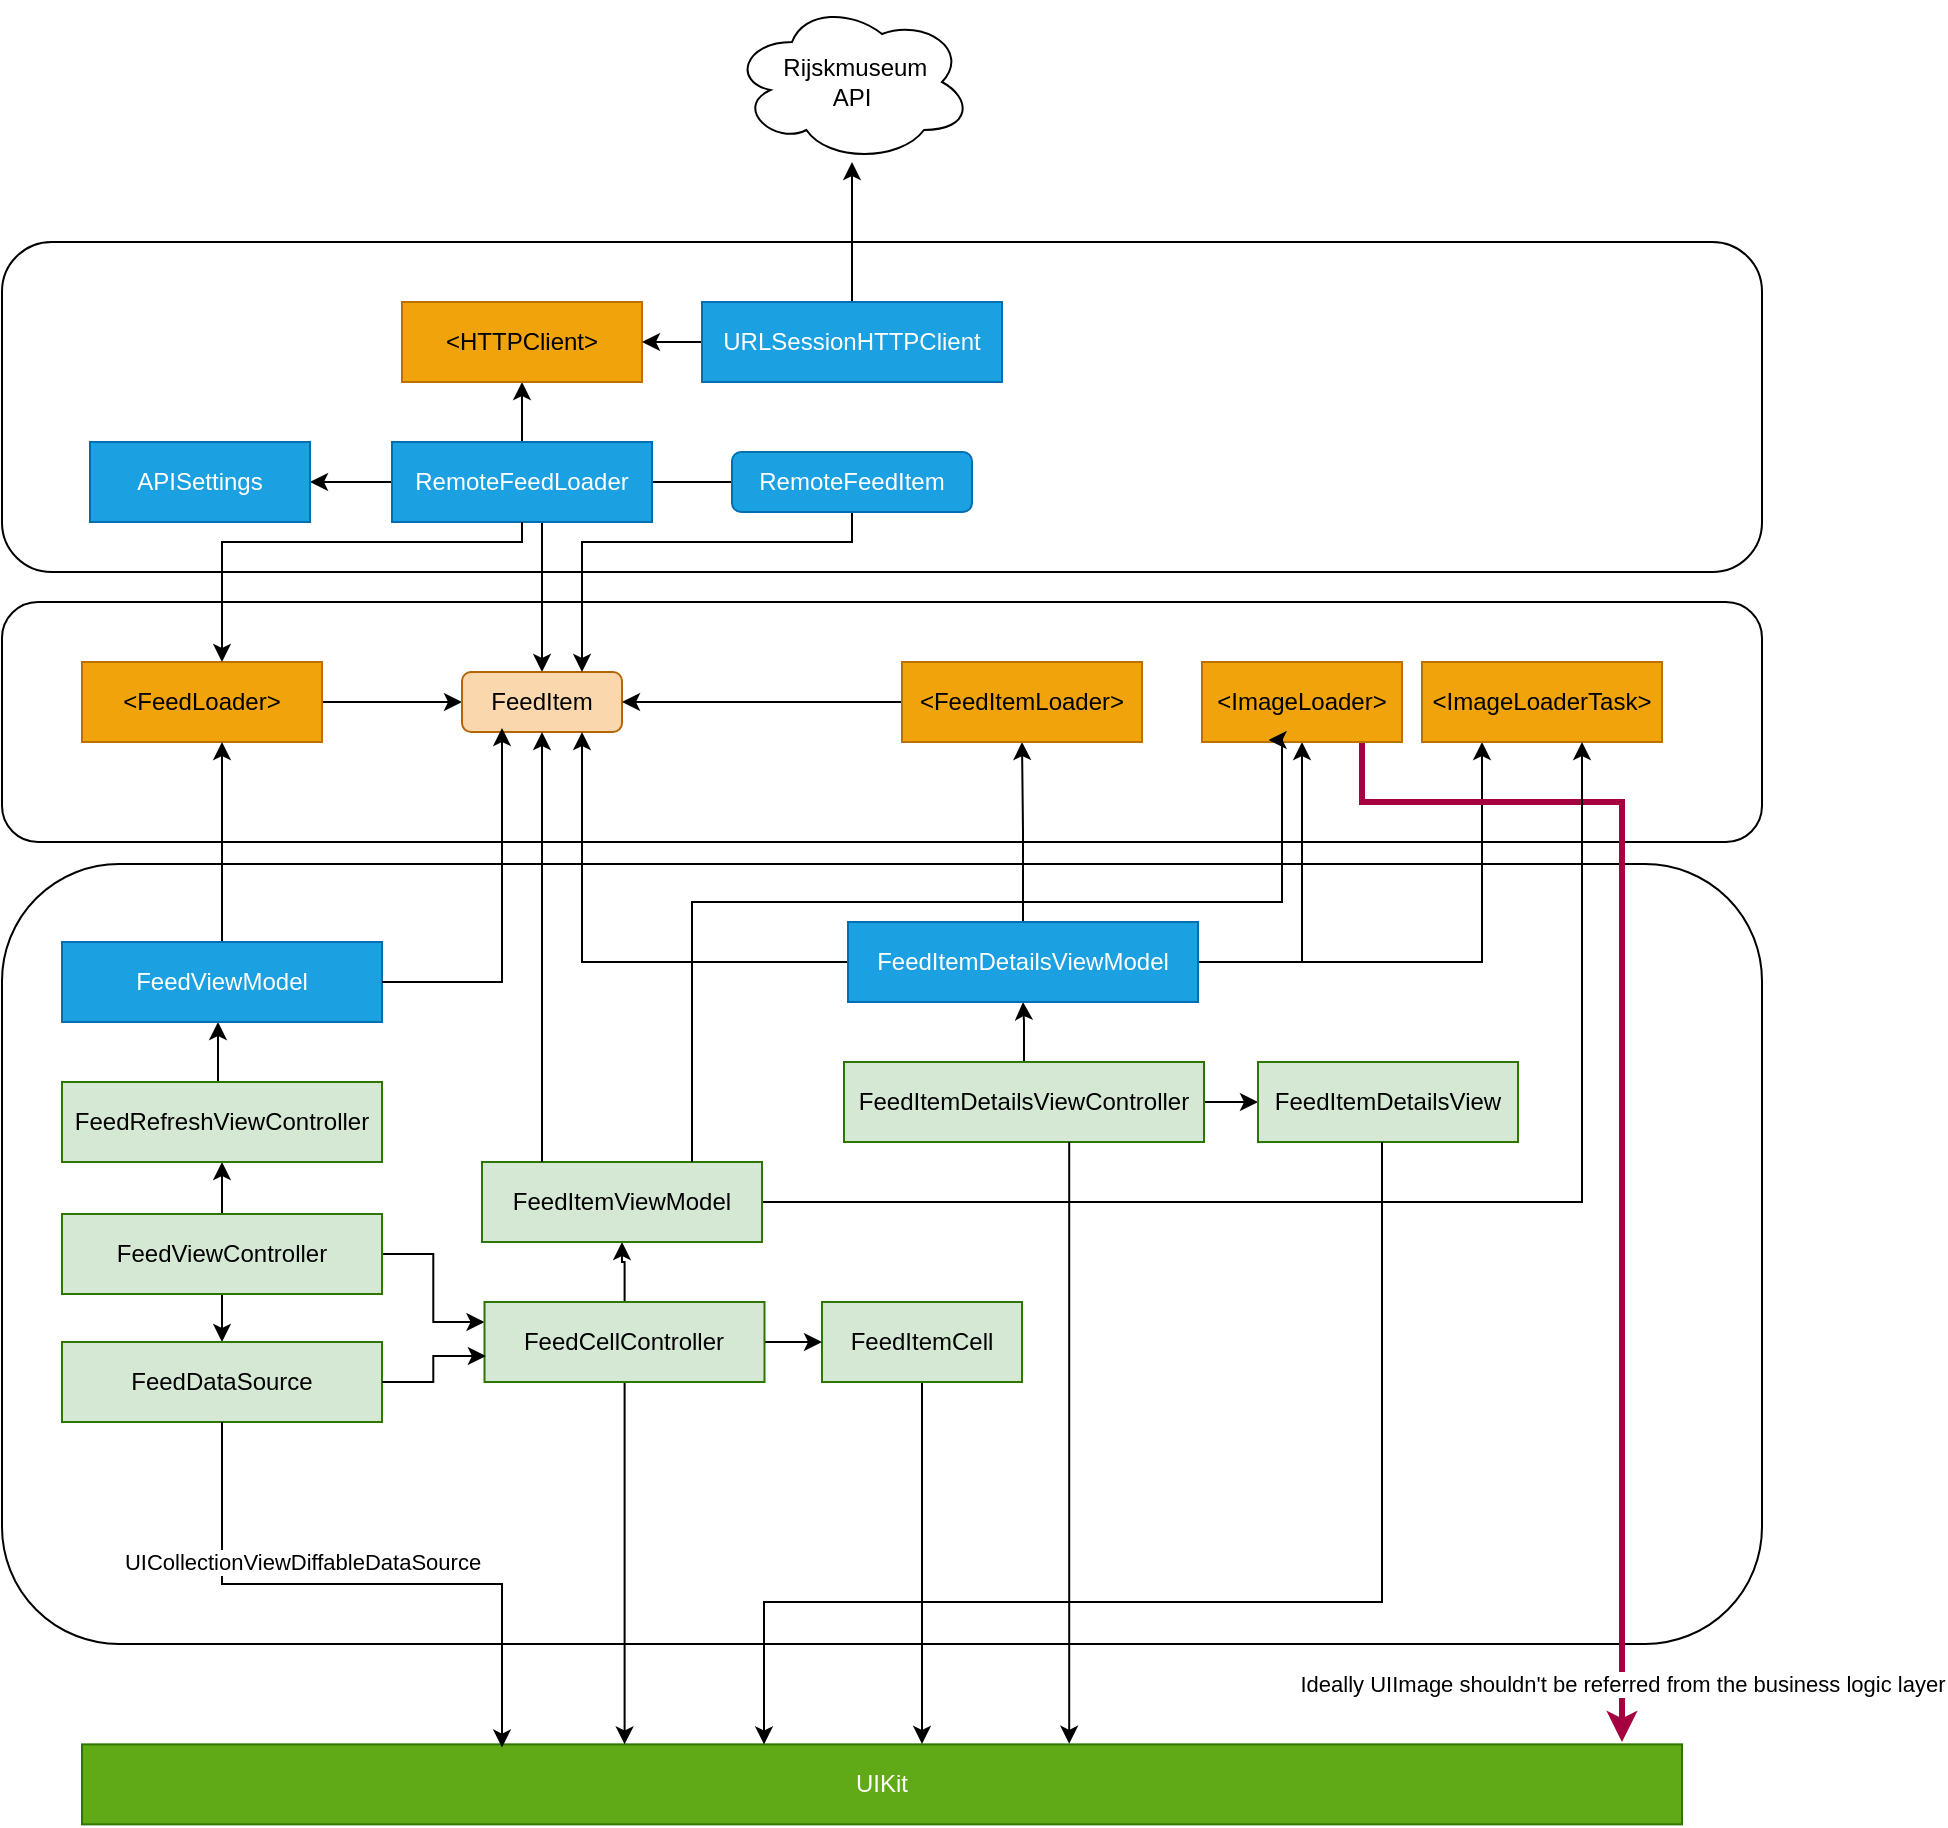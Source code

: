 <mxfile version="22.0.2" type="device">
  <diagram id="C5RBs43oDa-KdzZeNtuy" name="Page-1">
    <mxGraphModel dx="1856" dy="929" grid="1" gridSize="10" guides="1" tooltips="1" connect="1" arrows="1" fold="1" page="1" pageScale="1" pageWidth="1169" pageHeight="1654" background="none" math="0" shadow="0">
      <root>
        <mxCell id="WIyWlLk6GJQsqaUBKTNV-0" />
        <mxCell id="WIyWlLk6GJQsqaUBKTNV-1" parent="WIyWlLk6GJQsqaUBKTNV-0" />
        <mxCell id="05XnmWyHJhX3w0zN24I0-53" value="" style="rounded=1;whiteSpace=wrap;html=1;" parent="WIyWlLk6GJQsqaUBKTNV-1" vertex="1">
          <mxGeometry x="160" y="150" width="880" height="165" as="geometry" />
        </mxCell>
        <mxCell id="05XnmWyHJhX3w0zN24I0-25" value="" style="rounded=1;whiteSpace=wrap;html=1;arcSize=15;" parent="WIyWlLk6GJQsqaUBKTNV-1" vertex="1">
          <mxGeometry x="160" y="461" width="880" height="390" as="geometry" />
        </mxCell>
        <mxCell id="05XnmWyHJhX3w0zN24I0-23" value="" style="rounded=1;whiteSpace=wrap;html=1;" parent="WIyWlLk6GJQsqaUBKTNV-1" vertex="1">
          <mxGeometry x="160" y="330" width="880" height="120" as="geometry" />
        </mxCell>
        <mxCell id="xt-F6puH7QCuknrJk6XP-44" value="" style="edgeStyle=orthogonalEdgeStyle;rounded=0;orthogonalLoop=1;jettySize=auto;html=1;" edge="1" parent="WIyWlLk6GJQsqaUBKTNV-1" source="05XnmWyHJhX3w0zN24I0-0" target="xt-F6puH7QCuknrJk6XP-24">
          <mxGeometry relative="1" as="geometry">
            <Array as="points">
              <mxPoint x="270" y="690" />
              <mxPoint x="270" y="690" />
            </Array>
          </mxGeometry>
        </mxCell>
        <mxCell id="xt-F6puH7QCuknrJk6XP-45" style="edgeStyle=orthogonalEdgeStyle;rounded=0;orthogonalLoop=1;jettySize=auto;html=1;entryX=0;entryY=0.25;entryDx=0;entryDy=0;" edge="1" parent="WIyWlLk6GJQsqaUBKTNV-1" source="05XnmWyHJhX3w0zN24I0-0" target="xt-F6puH7QCuknrJk6XP-28">
          <mxGeometry relative="1" as="geometry" />
        </mxCell>
        <mxCell id="xt-F6puH7QCuknrJk6XP-48" value="" style="edgeStyle=orthogonalEdgeStyle;rounded=0;orthogonalLoop=1;jettySize=auto;html=1;" edge="1" parent="WIyWlLk6GJQsqaUBKTNV-1" source="05XnmWyHJhX3w0zN24I0-0" target="xt-F6puH7QCuknrJk6XP-22">
          <mxGeometry relative="1" as="geometry">
            <Array as="points">
              <mxPoint x="270" y="630" />
              <mxPoint x="270" y="630" />
            </Array>
          </mxGeometry>
        </mxCell>
        <mxCell id="05XnmWyHJhX3w0zN24I0-0" value="FeedViewController" style="rounded=0;whiteSpace=wrap;html=1;fillColor=#D5E8D4;fontColor=#000000;strokeColor=#2D7600;" parent="WIyWlLk6GJQsqaUBKTNV-1" vertex="1">
          <mxGeometry x="190" y="636" width="160" height="40" as="geometry" />
        </mxCell>
        <mxCell id="05XnmWyHJhX3w0zN24I0-1" value="UIKit" style="rounded=0;whiteSpace=wrap;html=1;strokeColor=#2D7600;fontColor=#ffffff;fillColor=#60a917;" parent="WIyWlLk6GJQsqaUBKTNV-1" vertex="1">
          <mxGeometry x="200" y="901.18" width="800" height="40" as="geometry" />
        </mxCell>
        <mxCell id="xt-F6puH7QCuknrJk6XP-12" style="edgeStyle=orthogonalEdgeStyle;rounded=0;orthogonalLoop=1;jettySize=auto;html=1;" edge="1" parent="WIyWlLk6GJQsqaUBKTNV-1" source="05XnmWyHJhX3w0zN24I0-4" target="05XnmWyHJhX3w0zN24I0-40">
          <mxGeometry relative="1" as="geometry" />
        </mxCell>
        <mxCell id="05XnmWyHJhX3w0zN24I0-4" value="&amp;lt;FeedLoader&amp;gt;" style="rounded=0;whiteSpace=wrap;html=1;fillColor=#f0a30a;fontColor=#000000;strokeColor=#BD7000;" parent="WIyWlLk6GJQsqaUBKTNV-1" vertex="1">
          <mxGeometry x="200" y="360" width="120" height="40" as="geometry" />
        </mxCell>
        <mxCell id="05XnmWyHJhX3w0zN24I0-52" style="edgeStyle=orthogonalEdgeStyle;rounded=0;orthogonalLoop=1;jettySize=auto;html=1;exitX=0;exitY=0.25;exitDx=0;exitDy=0;entryX=1;entryY=0.5;entryDx=0;entryDy=0;" parent="WIyWlLk6GJQsqaUBKTNV-1" source="05XnmWyHJhX3w0zN24I0-6" target="05XnmWyHJhX3w0zN24I0-45" edge="1">
          <mxGeometry relative="1" as="geometry">
            <Array as="points">
              <mxPoint x="355" y="270" />
            </Array>
          </mxGeometry>
        </mxCell>
        <mxCell id="xt-F6puH7QCuknrJk6XP-10" style="edgeStyle=orthogonalEdgeStyle;rounded=0;orthogonalLoop=1;jettySize=auto;html=1;entryX=0.5;entryY=0;entryDx=0;entryDy=0;" edge="1" parent="WIyWlLk6GJQsqaUBKTNV-1" source="05XnmWyHJhX3w0zN24I0-6" target="05XnmWyHJhX3w0zN24I0-40">
          <mxGeometry relative="1" as="geometry">
            <Array as="points">
              <mxPoint x="430" y="300" />
              <mxPoint x="430" y="300" />
            </Array>
          </mxGeometry>
        </mxCell>
        <mxCell id="xt-F6puH7QCuknrJk6XP-60" value="" style="edgeStyle=orthogonalEdgeStyle;rounded=0;orthogonalLoop=1;jettySize=auto;html=1;" edge="1" parent="WIyWlLk6GJQsqaUBKTNV-1" source="05XnmWyHJhX3w0zN24I0-6" target="xt-F6puH7QCuknrJk6XP-59">
          <mxGeometry relative="1" as="geometry" />
        </mxCell>
        <mxCell id="xt-F6puH7QCuknrJk6XP-69" value="" style="edgeStyle=orthogonalEdgeStyle;rounded=0;orthogonalLoop=1;jettySize=auto;html=1;" edge="1" parent="WIyWlLk6GJQsqaUBKTNV-1" source="05XnmWyHJhX3w0zN24I0-6" target="xt-F6puH7QCuknrJk6XP-68">
          <mxGeometry relative="1" as="geometry" />
        </mxCell>
        <mxCell id="05XnmWyHJhX3w0zN24I0-6" value="RemoteFeedLoader" style="rounded=0;whiteSpace=wrap;html=1;fontColor=#ffffff;labelBorderColor=none;strokeColor=#006EAF;fillColor=#1ba1e2;" parent="WIyWlLk6GJQsqaUBKTNV-1" vertex="1">
          <mxGeometry x="355" y="250" width="130" height="40" as="geometry" />
        </mxCell>
        <mxCell id="05XnmWyHJhX3w0zN24I0-12" value="&amp;nbsp;Rijskmuseum&lt;br&gt;API" style="ellipse;shape=cloud;whiteSpace=wrap;html=1;" parent="WIyWlLk6GJQsqaUBKTNV-1" vertex="1">
          <mxGeometry x="525" y="30" width="120" height="80" as="geometry" />
        </mxCell>
        <mxCell id="05XnmWyHJhX3w0zN24I0-40" value="FeedItem" style="rounded=1;whiteSpace=wrap;html=1;fillColor=#fad7ac;strokeColor=#b46504;fontColor=#000000;" parent="WIyWlLk6GJQsqaUBKTNV-1" vertex="1">
          <mxGeometry x="390" y="365" width="80" height="30" as="geometry" />
        </mxCell>
        <mxCell id="xt-F6puH7QCuknrJk6XP-65" style="edgeStyle=orthogonalEdgeStyle;rounded=0;orthogonalLoop=1;jettySize=auto;html=1;entryX=0.75;entryY=0;entryDx=0;entryDy=0;" edge="1" parent="WIyWlLk6GJQsqaUBKTNV-1" source="05XnmWyHJhX3w0zN24I0-45" target="05XnmWyHJhX3w0zN24I0-40">
          <mxGeometry relative="1" as="geometry">
            <Array as="points">
              <mxPoint x="585" y="300" />
              <mxPoint x="450" y="300" />
            </Array>
          </mxGeometry>
        </mxCell>
        <mxCell id="05XnmWyHJhX3w0zN24I0-45" value="RemoteFeedItem" style="rounded=1;whiteSpace=wrap;html=1;fillColor=#1ba1e2;fontColor=#ffffff;strokeColor=#006EAF;" parent="WIyWlLk6GJQsqaUBKTNV-1" vertex="1">
          <mxGeometry x="525" y="255" width="120" height="30" as="geometry" />
        </mxCell>
        <mxCell id="xt-F6puH7QCuknrJk6XP-7" value="" style="edgeStyle=orthogonalEdgeStyle;rounded=0;orthogonalLoop=1;jettySize=auto;html=1;" edge="1" parent="WIyWlLk6GJQsqaUBKTNV-1" source="xt-F6puH7QCuknrJk6XP-3" target="xt-F6puH7QCuknrJk6XP-6">
          <mxGeometry relative="1" as="geometry" />
        </mxCell>
        <mxCell id="xt-F6puH7QCuknrJk6XP-21" value="" style="edgeStyle=orthogonalEdgeStyle;rounded=0;orthogonalLoop=1;jettySize=auto;html=1;" edge="1" parent="WIyWlLk6GJQsqaUBKTNV-1" source="xt-F6puH7QCuknrJk6XP-3" target="xt-F6puH7QCuknrJk6XP-4">
          <mxGeometry relative="1" as="geometry" />
        </mxCell>
        <mxCell id="xt-F6puH7QCuknrJk6XP-3" value="FeedItemDetailsViewController" style="rounded=0;whiteSpace=wrap;html=1;fillColor=#D5E8D4;fontColor=#000000;strokeColor=#2D7600;" vertex="1" parent="WIyWlLk6GJQsqaUBKTNV-1">
          <mxGeometry x="581" y="560" width="180" height="40" as="geometry" />
        </mxCell>
        <mxCell id="xt-F6puH7QCuknrJk6XP-15" style="edgeStyle=orthogonalEdgeStyle;rounded=0;orthogonalLoop=1;jettySize=auto;html=1;entryX=0.5;entryY=1;entryDx=0;entryDy=0;" edge="1" parent="WIyWlLk6GJQsqaUBKTNV-1" source="xt-F6puH7QCuknrJk6XP-4" target="xt-F6puH7QCuknrJk6XP-14">
          <mxGeometry relative="1" as="geometry" />
        </mxCell>
        <mxCell id="xt-F6puH7QCuknrJk6XP-18" style="edgeStyle=orthogonalEdgeStyle;rounded=0;orthogonalLoop=1;jettySize=auto;html=1;" edge="1" parent="WIyWlLk6GJQsqaUBKTNV-1" source="xt-F6puH7QCuknrJk6XP-4" target="xt-F6puH7QCuknrJk6XP-17">
          <mxGeometry relative="1" as="geometry">
            <Array as="points">
              <mxPoint x="900" y="510" />
            </Array>
          </mxGeometry>
        </mxCell>
        <mxCell id="xt-F6puH7QCuknrJk6XP-19" style="edgeStyle=orthogonalEdgeStyle;rounded=0;orthogonalLoop=1;jettySize=auto;html=1;entryX=0.5;entryY=1;entryDx=0;entryDy=0;" edge="1" parent="WIyWlLk6GJQsqaUBKTNV-1" source="xt-F6puH7QCuknrJk6XP-4" target="xt-F6puH7QCuknrJk6XP-8">
          <mxGeometry relative="1" as="geometry" />
        </mxCell>
        <mxCell id="xt-F6puH7QCuknrJk6XP-47" style="edgeStyle=orthogonalEdgeStyle;rounded=0;orthogonalLoop=1;jettySize=auto;html=1;" edge="1" parent="WIyWlLk6GJQsqaUBKTNV-1" source="xt-F6puH7QCuknrJk6XP-4" target="05XnmWyHJhX3w0zN24I0-40">
          <mxGeometry relative="1" as="geometry">
            <Array as="points">
              <mxPoint x="450" y="510" />
            </Array>
          </mxGeometry>
        </mxCell>
        <mxCell id="xt-F6puH7QCuknrJk6XP-4" value="FeedItemDetailsViewModel" style="rounded=0;whiteSpace=wrap;html=1;fillColor=#1ba1e2;fontColor=#ffffff;strokeColor=#006EAF;" vertex="1" parent="WIyWlLk6GJQsqaUBKTNV-1">
          <mxGeometry x="583" y="490" width="175" height="40" as="geometry" />
        </mxCell>
        <mxCell id="xt-F6puH7QCuknrJk6XP-6" value="FeedItemDetailsView" style="rounded=0;whiteSpace=wrap;html=1;fillColor=#D5E8D4;fontColor=#000000;strokeColor=#2D7600;" vertex="1" parent="WIyWlLk6GJQsqaUBKTNV-1">
          <mxGeometry x="788" y="560" width="130" height="40" as="geometry" />
        </mxCell>
        <mxCell id="xt-F6puH7QCuknrJk6XP-11" style="edgeStyle=orthogonalEdgeStyle;rounded=0;orthogonalLoop=1;jettySize=auto;html=1;entryX=1;entryY=0.5;entryDx=0;entryDy=0;" edge="1" parent="WIyWlLk6GJQsqaUBKTNV-1" source="xt-F6puH7QCuknrJk6XP-8" target="05XnmWyHJhX3w0zN24I0-40">
          <mxGeometry relative="1" as="geometry" />
        </mxCell>
        <mxCell id="xt-F6puH7QCuknrJk6XP-8" value="&amp;lt;FeedItemLoader&amp;gt;" style="rounded=0;whiteSpace=wrap;html=1;fillColor=#f0a30a;fontColor=#000000;strokeColor=#BD7000;" vertex="1" parent="WIyWlLk6GJQsqaUBKTNV-1">
          <mxGeometry x="610" y="360" width="120" height="40" as="geometry" />
        </mxCell>
        <mxCell id="xt-F6puH7QCuknrJk6XP-16" style="edgeStyle=orthogonalEdgeStyle;rounded=0;orthogonalLoop=1;jettySize=auto;html=1;fillColor=#d80073;strokeColor=#A50040;strokeWidth=3;" edge="1" parent="WIyWlLk6GJQsqaUBKTNV-1">
          <mxGeometry relative="1" as="geometry">
            <mxPoint x="840.006" y="395" as="sourcePoint" />
            <mxPoint x="970" y="900" as="targetPoint" />
            <Array as="points">
              <mxPoint x="840" y="430" />
              <mxPoint x="970" y="430" />
              <mxPoint x="970" y="900" />
            </Array>
          </mxGeometry>
        </mxCell>
        <mxCell id="xt-F6puH7QCuknrJk6XP-20" value="Ideally UIImage shouldn&#39;t be referred from the business logic layer" style="edgeLabel;html=1;align=center;verticalAlign=middle;resizable=0;points=[];" vertex="1" connectable="0" parent="xt-F6puH7QCuknrJk6XP-16">
          <mxGeometry x="0.015" y="1" relative="1" as="geometry">
            <mxPoint x="-1" y="283" as="offset" />
          </mxGeometry>
        </mxCell>
        <mxCell id="xt-F6puH7QCuknrJk6XP-14" value="&amp;lt;ImageLoader&amp;gt;" style="rounded=0;whiteSpace=wrap;html=1;fillColor=#f0a30a;fontColor=#000000;strokeColor=#BD7000;" vertex="1" parent="WIyWlLk6GJQsqaUBKTNV-1">
          <mxGeometry x="760" y="360" width="100" height="40" as="geometry" />
        </mxCell>
        <mxCell id="xt-F6puH7QCuknrJk6XP-17" value="&amp;lt;ImageLoaderTask&amp;gt;" style="rounded=0;whiteSpace=wrap;html=1;fillColor=#f0a30a;fontColor=#000000;strokeColor=#BD7000;" vertex="1" parent="WIyWlLk6GJQsqaUBKTNV-1">
          <mxGeometry x="870" y="360" width="120" height="40" as="geometry" />
        </mxCell>
        <mxCell id="xt-F6puH7QCuknrJk6XP-51" value="" style="edgeStyle=orthogonalEdgeStyle;rounded=0;orthogonalLoop=1;jettySize=auto;html=1;" edge="1" parent="WIyWlLk6GJQsqaUBKTNV-1" source="xt-F6puH7QCuknrJk6XP-22" target="xt-F6puH7QCuknrJk6XP-49">
          <mxGeometry relative="1" as="geometry">
            <Array as="points">
              <mxPoint x="268" y="560" />
              <mxPoint x="268" y="560" />
            </Array>
          </mxGeometry>
        </mxCell>
        <mxCell id="xt-F6puH7QCuknrJk6XP-22" value="FeedRefreshViewController" style="rounded=0;whiteSpace=wrap;html=1;fillColor=#D5E8D4;fontColor=#000000;strokeColor=#2D7600;" vertex="1" parent="WIyWlLk6GJQsqaUBKTNV-1">
          <mxGeometry x="190" y="570" width="160" height="40" as="geometry" />
        </mxCell>
        <mxCell id="xt-F6puH7QCuknrJk6XP-24" value="FeedDataSource" style="rounded=0;whiteSpace=wrap;html=1;fillColor=#D5E8D4;fontColor=#000000;strokeColor=#2D7600;" vertex="1" parent="WIyWlLk6GJQsqaUBKTNV-1">
          <mxGeometry x="190" y="700" width="160" height="40" as="geometry" />
        </mxCell>
        <mxCell id="xt-F6puH7QCuknrJk6XP-25" style="edgeStyle=orthogonalEdgeStyle;rounded=0;orthogonalLoop=1;jettySize=auto;html=1;entryX=0.263;entryY=0.041;entryDx=0;entryDy=0;entryPerimeter=0;" edge="1" parent="WIyWlLk6GJQsqaUBKTNV-1" source="xt-F6puH7QCuknrJk6XP-24" target="05XnmWyHJhX3w0zN24I0-1">
          <mxGeometry relative="1" as="geometry">
            <Array as="points">
              <mxPoint x="270" y="821" />
              <mxPoint x="410" y="821" />
              <mxPoint x="410" y="903" />
            </Array>
          </mxGeometry>
        </mxCell>
        <mxCell id="xt-F6puH7QCuknrJk6XP-26" value="UICollectionViewDiffableDataSource" style="edgeLabel;html=1;align=center;verticalAlign=middle;resizable=0;points=[];" vertex="1" connectable="0" parent="xt-F6puH7QCuknrJk6XP-25">
          <mxGeometry x="0.222" y="-1" relative="1" as="geometry">
            <mxPoint x="-65" y="-12" as="offset" />
          </mxGeometry>
        </mxCell>
        <mxCell id="xt-F6puH7QCuknrJk6XP-55" style="edgeStyle=orthogonalEdgeStyle;rounded=0;orthogonalLoop=1;jettySize=auto;html=1;" edge="1" parent="WIyWlLk6GJQsqaUBKTNV-1" source="xt-F6puH7QCuknrJk6XP-27">
          <mxGeometry relative="1" as="geometry">
            <mxPoint x="620" y="901" as="targetPoint" />
            <Array as="points">
              <mxPoint x="620" y="901" />
            </Array>
          </mxGeometry>
        </mxCell>
        <mxCell id="xt-F6puH7QCuknrJk6XP-27" value="FeedItemCell" style="rounded=0;whiteSpace=wrap;html=1;fillColor=#D5E8D4;fontColor=#000000;strokeColor=#2D7600;" vertex="1" parent="WIyWlLk6GJQsqaUBKTNV-1">
          <mxGeometry x="570" y="680" width="100" height="40" as="geometry" />
        </mxCell>
        <mxCell id="xt-F6puH7QCuknrJk6XP-34" value="" style="edgeStyle=orthogonalEdgeStyle;rounded=0;orthogonalLoop=1;jettySize=auto;html=1;" edge="1" parent="WIyWlLk6GJQsqaUBKTNV-1" source="xt-F6puH7QCuknrJk6XP-28" target="xt-F6puH7QCuknrJk6XP-27">
          <mxGeometry relative="1" as="geometry" />
        </mxCell>
        <mxCell id="xt-F6puH7QCuknrJk6XP-35" value="" style="edgeStyle=orthogonalEdgeStyle;rounded=0;orthogonalLoop=1;jettySize=auto;html=1;" edge="1" parent="WIyWlLk6GJQsqaUBKTNV-1" source="xt-F6puH7QCuknrJk6XP-28" target="xt-F6puH7QCuknrJk6XP-32">
          <mxGeometry relative="1" as="geometry" />
        </mxCell>
        <mxCell id="xt-F6puH7QCuknrJk6XP-54" style="edgeStyle=orthogonalEdgeStyle;rounded=0;orthogonalLoop=1;jettySize=auto;html=1;" edge="1" parent="WIyWlLk6GJQsqaUBKTNV-1" source="xt-F6puH7QCuknrJk6XP-28" target="05XnmWyHJhX3w0zN24I0-1">
          <mxGeometry relative="1" as="geometry">
            <Array as="points">
              <mxPoint x="471" y="860" />
              <mxPoint x="471" y="860" />
            </Array>
          </mxGeometry>
        </mxCell>
        <mxCell id="xt-F6puH7QCuknrJk6XP-28" value="FeedCellController" style="rounded=0;whiteSpace=wrap;html=1;fillColor=#D5E8D4;fontColor=#000000;strokeColor=#2D7600;" vertex="1" parent="WIyWlLk6GJQsqaUBKTNV-1">
          <mxGeometry x="401.25" y="680" width="140" height="40" as="geometry" />
        </mxCell>
        <mxCell id="xt-F6puH7QCuknrJk6XP-39" style="edgeStyle=orthogonalEdgeStyle;rounded=0;orthogonalLoop=1;jettySize=auto;html=1;" edge="1" parent="WIyWlLk6GJQsqaUBKTNV-1" source="xt-F6puH7QCuknrJk6XP-32">
          <mxGeometry relative="1" as="geometry">
            <mxPoint x="950" y="400" as="targetPoint" />
            <Array as="points">
              <mxPoint x="950" y="630" />
              <mxPoint x="950" y="400" />
            </Array>
          </mxGeometry>
        </mxCell>
        <mxCell id="xt-F6puH7QCuknrJk6XP-32" value="FeedItemViewModel" style="rounded=0;whiteSpace=wrap;html=1;fillColor=#D5E8D4;fontColor=#000000;strokeColor=#2D7600;" vertex="1" parent="WIyWlLk6GJQsqaUBKTNV-1">
          <mxGeometry x="400" y="610" width="140" height="40" as="geometry" />
        </mxCell>
        <mxCell id="xt-F6puH7QCuknrJk6XP-36" style="edgeStyle=orthogonalEdgeStyle;rounded=0;orthogonalLoop=1;jettySize=auto;html=1;entryX=0.5;entryY=1;entryDx=0;entryDy=0;" edge="1" parent="WIyWlLk6GJQsqaUBKTNV-1" source="xt-F6puH7QCuknrJk6XP-32" target="05XnmWyHJhX3w0zN24I0-40">
          <mxGeometry relative="1" as="geometry">
            <Array as="points">
              <mxPoint x="430" y="540" />
              <mxPoint x="430" y="540" />
            </Array>
          </mxGeometry>
        </mxCell>
        <mxCell id="xt-F6puH7QCuknrJk6XP-37" style="edgeStyle=orthogonalEdgeStyle;rounded=0;orthogonalLoop=1;jettySize=auto;html=1;exitX=0.75;exitY=0;exitDx=0;exitDy=0;entryX=0.333;entryY=0.975;entryDx=0;entryDy=0;entryPerimeter=0;" edge="1" parent="WIyWlLk6GJQsqaUBKTNV-1" source="xt-F6puH7QCuknrJk6XP-32" target="xt-F6puH7QCuknrJk6XP-14">
          <mxGeometry relative="1" as="geometry">
            <Array as="points">
              <mxPoint x="505" y="480" />
              <mxPoint x="800" y="480" />
            </Array>
          </mxGeometry>
        </mxCell>
        <mxCell id="xt-F6puH7QCuknrJk6XP-46" style="edgeStyle=orthogonalEdgeStyle;rounded=0;orthogonalLoop=1;jettySize=auto;html=1;entryX=0.005;entryY=0.675;entryDx=0;entryDy=0;entryPerimeter=0;" edge="1" parent="WIyWlLk6GJQsqaUBKTNV-1" source="xt-F6puH7QCuknrJk6XP-24" target="xt-F6puH7QCuknrJk6XP-28">
          <mxGeometry relative="1" as="geometry" />
        </mxCell>
        <mxCell id="xt-F6puH7QCuknrJk6XP-50" value="" style="edgeStyle=orthogonalEdgeStyle;rounded=0;orthogonalLoop=1;jettySize=auto;html=1;" edge="1" parent="WIyWlLk6GJQsqaUBKTNV-1" source="xt-F6puH7QCuknrJk6XP-49" target="05XnmWyHJhX3w0zN24I0-4">
          <mxGeometry relative="1" as="geometry">
            <Array as="points">
              <mxPoint x="270" y="430" />
              <mxPoint x="270" y="430" />
            </Array>
          </mxGeometry>
        </mxCell>
        <mxCell id="xt-F6puH7QCuknrJk6XP-49" value="FeedViewModel" style="rounded=0;whiteSpace=wrap;html=1;fillColor=#1ba1e2;fontColor=#ffffff;strokeColor=#006EAF;" vertex="1" parent="WIyWlLk6GJQsqaUBKTNV-1">
          <mxGeometry x="190" y="500" width="160" height="40" as="geometry" />
        </mxCell>
        <mxCell id="xt-F6puH7QCuknrJk6XP-53" style="edgeStyle=orthogonalEdgeStyle;rounded=0;orthogonalLoop=1;jettySize=auto;html=1;" edge="1" parent="WIyWlLk6GJQsqaUBKTNV-1" source="xt-F6puH7QCuknrJk6XP-49">
          <mxGeometry relative="1" as="geometry">
            <mxPoint x="410" y="393" as="targetPoint" />
            <Array as="points">
              <mxPoint x="410" y="520" />
              <mxPoint x="410" y="393" />
            </Array>
          </mxGeometry>
        </mxCell>
        <mxCell id="xt-F6puH7QCuknrJk6XP-57" style="edgeStyle=orthogonalEdgeStyle;rounded=0;orthogonalLoop=1;jettySize=auto;html=1;entryX=0.633;entryY=0.006;entryDx=0;entryDy=0;entryPerimeter=0;" edge="1" parent="WIyWlLk6GJQsqaUBKTNV-1">
          <mxGeometry relative="1" as="geometry">
            <mxPoint x="850" y="600" as="sourcePoint" />
            <mxPoint x="540.01" y="901.18" as="targetPoint" />
            <Array as="points">
              <mxPoint x="850" y="600" />
              <mxPoint x="850" y="830" />
              <mxPoint x="541" y="830" />
              <mxPoint x="541" y="901" />
            </Array>
          </mxGeometry>
        </mxCell>
        <mxCell id="xt-F6puH7QCuknrJk6XP-58" style="edgeStyle=orthogonalEdgeStyle;rounded=0;orthogonalLoop=1;jettySize=auto;html=1;entryX=0.617;entryY=-0.007;entryDx=0;entryDy=0;entryPerimeter=0;" edge="1" parent="WIyWlLk6GJQsqaUBKTNV-1" source="xt-F6puH7QCuknrJk6XP-3" target="05XnmWyHJhX3w0zN24I0-1">
          <mxGeometry relative="1" as="geometry">
            <Array as="points">
              <mxPoint x="694" y="751" />
            </Array>
          </mxGeometry>
        </mxCell>
        <mxCell id="xt-F6puH7QCuknrJk6XP-59" value="&amp;lt;HTTPClient&amp;gt;" style="rounded=0;whiteSpace=wrap;html=1;fillColor=#f0a30a;fontColor=#000000;strokeColor=#BD7000;" vertex="1" parent="WIyWlLk6GJQsqaUBKTNV-1">
          <mxGeometry x="360" y="180" width="120" height="40" as="geometry" />
        </mxCell>
        <mxCell id="xt-F6puH7QCuknrJk6XP-63" value="" style="edgeStyle=orthogonalEdgeStyle;rounded=0;orthogonalLoop=1;jettySize=auto;html=1;" edge="1" parent="WIyWlLk6GJQsqaUBKTNV-1" source="xt-F6puH7QCuknrJk6XP-61" target="xt-F6puH7QCuknrJk6XP-59">
          <mxGeometry relative="1" as="geometry" />
        </mxCell>
        <mxCell id="xt-F6puH7QCuknrJk6XP-64" value="" style="edgeStyle=orthogonalEdgeStyle;rounded=0;orthogonalLoop=1;jettySize=auto;html=1;" edge="1" parent="WIyWlLk6GJQsqaUBKTNV-1" source="xt-F6puH7QCuknrJk6XP-61" target="05XnmWyHJhX3w0zN24I0-12">
          <mxGeometry relative="1" as="geometry" />
        </mxCell>
        <mxCell id="xt-F6puH7QCuknrJk6XP-61" value="URLSessionHTTPClient" style="rounded=0;whiteSpace=wrap;html=1;fontColor=#ffffff;labelBorderColor=none;strokeColor=#006EAF;fillColor=#1ba1e2;" vertex="1" parent="WIyWlLk6GJQsqaUBKTNV-1">
          <mxGeometry x="510" y="180" width="150" height="40" as="geometry" />
        </mxCell>
        <mxCell id="xt-F6puH7QCuknrJk6XP-66" style="edgeStyle=orthogonalEdgeStyle;rounded=0;orthogonalLoop=1;jettySize=auto;html=1;entryX=0.125;entryY=0.25;entryDx=0;entryDy=0;entryPerimeter=0;" edge="1" parent="WIyWlLk6GJQsqaUBKTNV-1" source="05XnmWyHJhX3w0zN24I0-6" target="05XnmWyHJhX3w0zN24I0-23">
          <mxGeometry relative="1" as="geometry">
            <Array as="points">
              <mxPoint x="420" y="300" />
              <mxPoint x="270" y="300" />
            </Array>
          </mxGeometry>
        </mxCell>
        <mxCell id="xt-F6puH7QCuknrJk6XP-68" value="APISettings" style="rounded=0;whiteSpace=wrap;html=1;fontColor=#ffffff;labelBorderColor=none;strokeColor=#006EAF;fillColor=#1ba1e2;" vertex="1" parent="WIyWlLk6GJQsqaUBKTNV-1">
          <mxGeometry x="204" y="250" width="110" height="40" as="geometry" />
        </mxCell>
      </root>
    </mxGraphModel>
  </diagram>
</mxfile>

